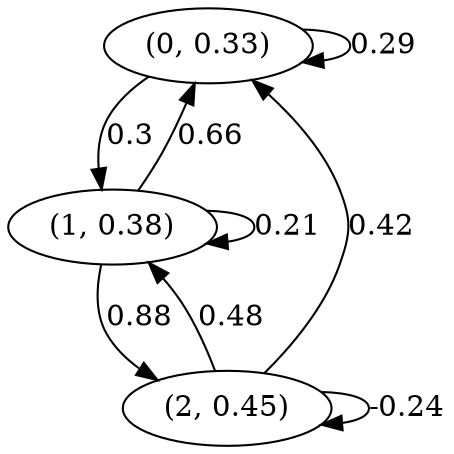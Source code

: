 digraph {
    0 [ label = "(0, 0.33)" ]
    1 [ label = "(1, 0.38)" ]
    2 [ label = "(2, 0.45)" ]
    0 -> 0 [ label = "0.29" ]
    1 -> 1 [ label = "0.21" ]
    2 -> 2 [ label = "-0.24" ]
    1 -> 0 [ label = "0.66" ]
    2 -> 0 [ label = "0.42" ]
    0 -> 1 [ label = "0.3" ]
    2 -> 1 [ label = "0.48" ]
    1 -> 2 [ label = "0.88" ]
}

